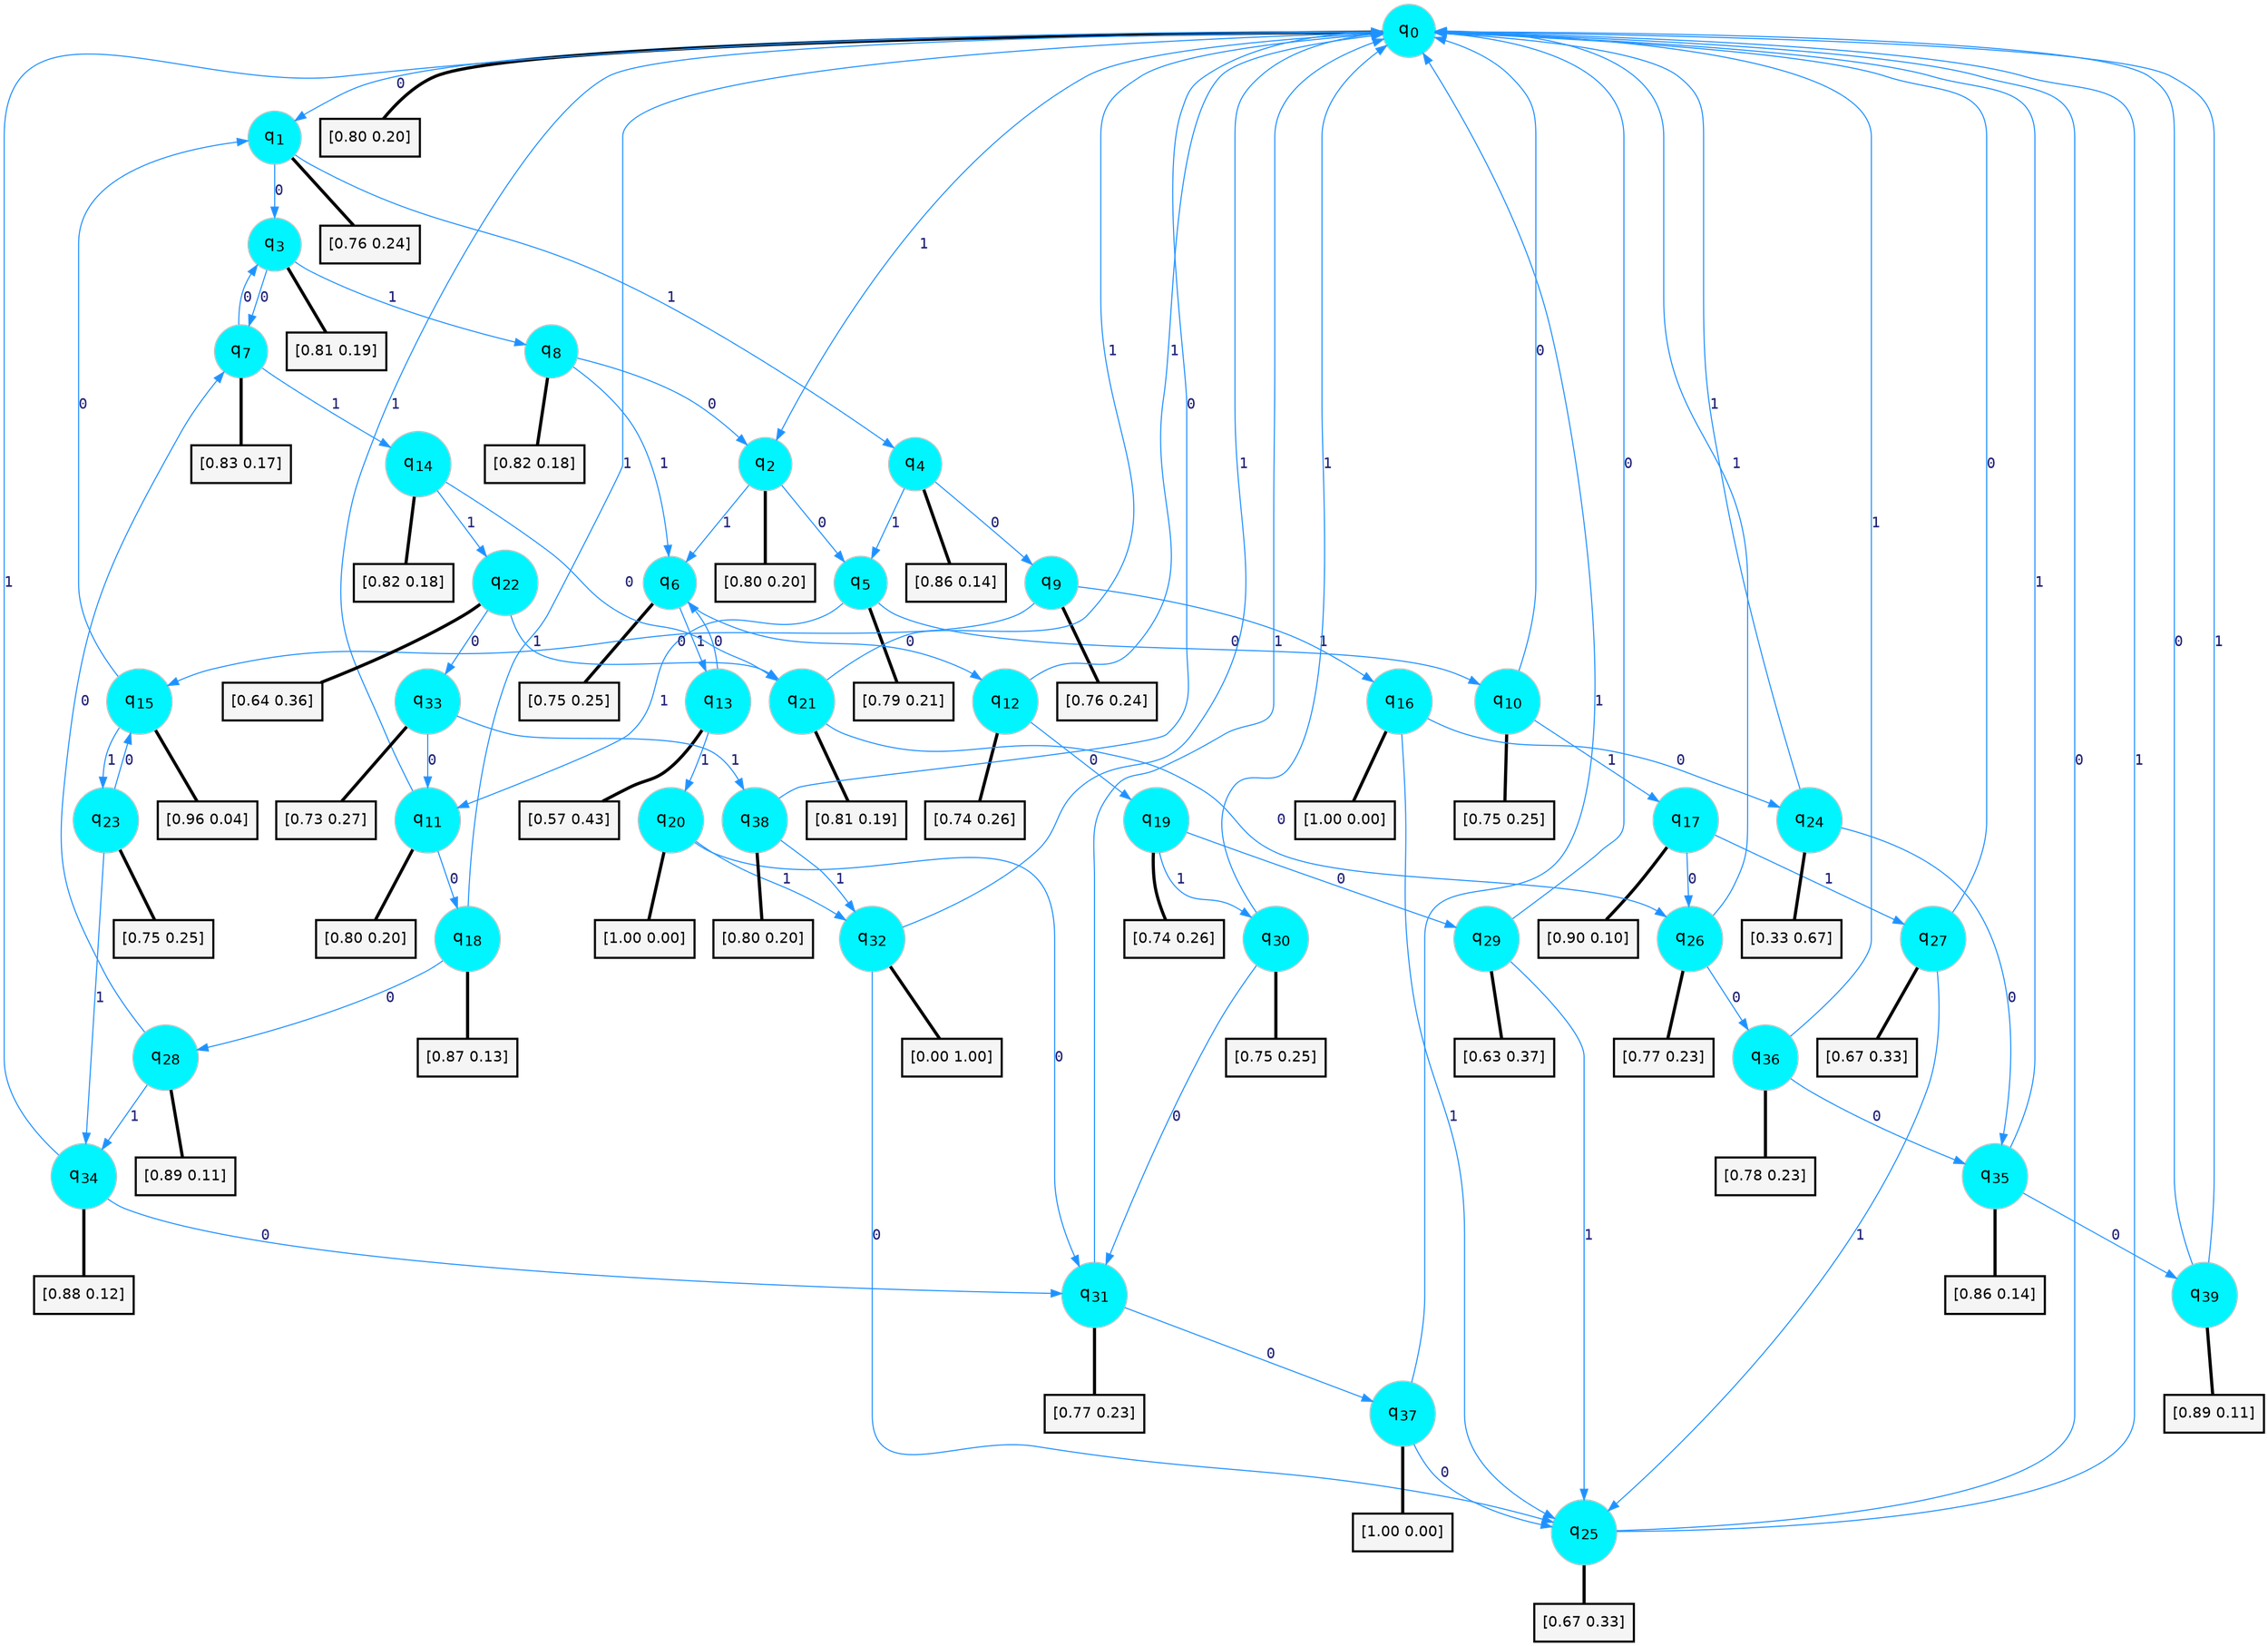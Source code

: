 digraph G {
graph [
bgcolor=transparent, dpi=300, rankdir=TD, size="40,25"];
node [
color=gray, fillcolor=turquoise1, fontcolor=black, fontname=Helvetica, fontsize=16, fontweight=bold, shape=circle, style=filled];
edge [
arrowsize=1, color=dodgerblue1, fontcolor=midnightblue, fontname=courier, fontweight=bold, penwidth=1, style=solid, weight=20];
0[label=<q<SUB>0</SUB>>];
1[label=<q<SUB>1</SUB>>];
2[label=<q<SUB>2</SUB>>];
3[label=<q<SUB>3</SUB>>];
4[label=<q<SUB>4</SUB>>];
5[label=<q<SUB>5</SUB>>];
6[label=<q<SUB>6</SUB>>];
7[label=<q<SUB>7</SUB>>];
8[label=<q<SUB>8</SUB>>];
9[label=<q<SUB>9</SUB>>];
10[label=<q<SUB>10</SUB>>];
11[label=<q<SUB>11</SUB>>];
12[label=<q<SUB>12</SUB>>];
13[label=<q<SUB>13</SUB>>];
14[label=<q<SUB>14</SUB>>];
15[label=<q<SUB>15</SUB>>];
16[label=<q<SUB>16</SUB>>];
17[label=<q<SUB>17</SUB>>];
18[label=<q<SUB>18</SUB>>];
19[label=<q<SUB>19</SUB>>];
20[label=<q<SUB>20</SUB>>];
21[label=<q<SUB>21</SUB>>];
22[label=<q<SUB>22</SUB>>];
23[label=<q<SUB>23</SUB>>];
24[label=<q<SUB>24</SUB>>];
25[label=<q<SUB>25</SUB>>];
26[label=<q<SUB>26</SUB>>];
27[label=<q<SUB>27</SUB>>];
28[label=<q<SUB>28</SUB>>];
29[label=<q<SUB>29</SUB>>];
30[label=<q<SUB>30</SUB>>];
31[label=<q<SUB>31</SUB>>];
32[label=<q<SUB>32</SUB>>];
33[label=<q<SUB>33</SUB>>];
34[label=<q<SUB>34</SUB>>];
35[label=<q<SUB>35</SUB>>];
36[label=<q<SUB>36</SUB>>];
37[label=<q<SUB>37</SUB>>];
38[label=<q<SUB>38</SUB>>];
39[label=<q<SUB>39</SUB>>];
40[label="[0.80 0.20]", shape=box,fontcolor=black, fontname=Helvetica, fontsize=14, penwidth=2, fillcolor=whitesmoke,color=black];
41[label="[0.76 0.24]", shape=box,fontcolor=black, fontname=Helvetica, fontsize=14, penwidth=2, fillcolor=whitesmoke,color=black];
42[label="[0.80 0.20]", shape=box,fontcolor=black, fontname=Helvetica, fontsize=14, penwidth=2, fillcolor=whitesmoke,color=black];
43[label="[0.81 0.19]", shape=box,fontcolor=black, fontname=Helvetica, fontsize=14, penwidth=2, fillcolor=whitesmoke,color=black];
44[label="[0.86 0.14]", shape=box,fontcolor=black, fontname=Helvetica, fontsize=14, penwidth=2, fillcolor=whitesmoke,color=black];
45[label="[0.79 0.21]", shape=box,fontcolor=black, fontname=Helvetica, fontsize=14, penwidth=2, fillcolor=whitesmoke,color=black];
46[label="[0.75 0.25]", shape=box,fontcolor=black, fontname=Helvetica, fontsize=14, penwidth=2, fillcolor=whitesmoke,color=black];
47[label="[0.83 0.17]", shape=box,fontcolor=black, fontname=Helvetica, fontsize=14, penwidth=2, fillcolor=whitesmoke,color=black];
48[label="[0.82 0.18]", shape=box,fontcolor=black, fontname=Helvetica, fontsize=14, penwidth=2, fillcolor=whitesmoke,color=black];
49[label="[0.76 0.24]", shape=box,fontcolor=black, fontname=Helvetica, fontsize=14, penwidth=2, fillcolor=whitesmoke,color=black];
50[label="[0.75 0.25]", shape=box,fontcolor=black, fontname=Helvetica, fontsize=14, penwidth=2, fillcolor=whitesmoke,color=black];
51[label="[0.80 0.20]", shape=box,fontcolor=black, fontname=Helvetica, fontsize=14, penwidth=2, fillcolor=whitesmoke,color=black];
52[label="[0.74 0.26]", shape=box,fontcolor=black, fontname=Helvetica, fontsize=14, penwidth=2, fillcolor=whitesmoke,color=black];
53[label="[0.57 0.43]", shape=box,fontcolor=black, fontname=Helvetica, fontsize=14, penwidth=2, fillcolor=whitesmoke,color=black];
54[label="[0.82 0.18]", shape=box,fontcolor=black, fontname=Helvetica, fontsize=14, penwidth=2, fillcolor=whitesmoke,color=black];
55[label="[0.96 0.04]", shape=box,fontcolor=black, fontname=Helvetica, fontsize=14, penwidth=2, fillcolor=whitesmoke,color=black];
56[label="[1.00 0.00]", shape=box,fontcolor=black, fontname=Helvetica, fontsize=14, penwidth=2, fillcolor=whitesmoke,color=black];
57[label="[0.90 0.10]", shape=box,fontcolor=black, fontname=Helvetica, fontsize=14, penwidth=2, fillcolor=whitesmoke,color=black];
58[label="[0.87 0.13]", shape=box,fontcolor=black, fontname=Helvetica, fontsize=14, penwidth=2, fillcolor=whitesmoke,color=black];
59[label="[0.74 0.26]", shape=box,fontcolor=black, fontname=Helvetica, fontsize=14, penwidth=2, fillcolor=whitesmoke,color=black];
60[label="[1.00 0.00]", shape=box,fontcolor=black, fontname=Helvetica, fontsize=14, penwidth=2, fillcolor=whitesmoke,color=black];
61[label="[0.81 0.19]", shape=box,fontcolor=black, fontname=Helvetica, fontsize=14, penwidth=2, fillcolor=whitesmoke,color=black];
62[label="[0.64 0.36]", shape=box,fontcolor=black, fontname=Helvetica, fontsize=14, penwidth=2, fillcolor=whitesmoke,color=black];
63[label="[0.75 0.25]", shape=box,fontcolor=black, fontname=Helvetica, fontsize=14, penwidth=2, fillcolor=whitesmoke,color=black];
64[label="[0.33 0.67]", shape=box,fontcolor=black, fontname=Helvetica, fontsize=14, penwidth=2, fillcolor=whitesmoke,color=black];
65[label="[0.67 0.33]", shape=box,fontcolor=black, fontname=Helvetica, fontsize=14, penwidth=2, fillcolor=whitesmoke,color=black];
66[label="[0.77 0.23]", shape=box,fontcolor=black, fontname=Helvetica, fontsize=14, penwidth=2, fillcolor=whitesmoke,color=black];
67[label="[0.67 0.33]", shape=box,fontcolor=black, fontname=Helvetica, fontsize=14, penwidth=2, fillcolor=whitesmoke,color=black];
68[label="[0.89 0.11]", shape=box,fontcolor=black, fontname=Helvetica, fontsize=14, penwidth=2, fillcolor=whitesmoke,color=black];
69[label="[0.63 0.37]", shape=box,fontcolor=black, fontname=Helvetica, fontsize=14, penwidth=2, fillcolor=whitesmoke,color=black];
70[label="[0.75 0.25]", shape=box,fontcolor=black, fontname=Helvetica, fontsize=14, penwidth=2, fillcolor=whitesmoke,color=black];
71[label="[0.77 0.23]", shape=box,fontcolor=black, fontname=Helvetica, fontsize=14, penwidth=2, fillcolor=whitesmoke,color=black];
72[label="[0.00 1.00]", shape=box,fontcolor=black, fontname=Helvetica, fontsize=14, penwidth=2, fillcolor=whitesmoke,color=black];
73[label="[0.73 0.27]", shape=box,fontcolor=black, fontname=Helvetica, fontsize=14, penwidth=2, fillcolor=whitesmoke,color=black];
74[label="[0.88 0.12]", shape=box,fontcolor=black, fontname=Helvetica, fontsize=14, penwidth=2, fillcolor=whitesmoke,color=black];
75[label="[0.86 0.14]", shape=box,fontcolor=black, fontname=Helvetica, fontsize=14, penwidth=2, fillcolor=whitesmoke,color=black];
76[label="[0.78 0.23]", shape=box,fontcolor=black, fontname=Helvetica, fontsize=14, penwidth=2, fillcolor=whitesmoke,color=black];
77[label="[1.00 0.00]", shape=box,fontcolor=black, fontname=Helvetica, fontsize=14, penwidth=2, fillcolor=whitesmoke,color=black];
78[label="[0.80 0.20]", shape=box,fontcolor=black, fontname=Helvetica, fontsize=14, penwidth=2, fillcolor=whitesmoke,color=black];
79[label="[0.89 0.11]", shape=box,fontcolor=black, fontname=Helvetica, fontsize=14, penwidth=2, fillcolor=whitesmoke,color=black];
0->1 [label=0];
0->2 [label=1];
0->40 [arrowhead=none, penwidth=3,color=black];
1->3 [label=0];
1->4 [label=1];
1->41 [arrowhead=none, penwidth=3,color=black];
2->5 [label=0];
2->6 [label=1];
2->42 [arrowhead=none, penwidth=3,color=black];
3->7 [label=0];
3->8 [label=1];
3->43 [arrowhead=none, penwidth=3,color=black];
4->9 [label=0];
4->5 [label=1];
4->44 [arrowhead=none, penwidth=3,color=black];
5->10 [label=0];
5->11 [label=1];
5->45 [arrowhead=none, penwidth=3,color=black];
6->12 [label=0];
6->13 [label=1];
6->46 [arrowhead=none, penwidth=3,color=black];
7->3 [label=0];
7->14 [label=1];
7->47 [arrowhead=none, penwidth=3,color=black];
8->2 [label=0];
8->6 [label=1];
8->48 [arrowhead=none, penwidth=3,color=black];
9->15 [label=0];
9->16 [label=1];
9->49 [arrowhead=none, penwidth=3,color=black];
10->0 [label=0];
10->17 [label=1];
10->50 [arrowhead=none, penwidth=3,color=black];
11->18 [label=0];
11->0 [label=1];
11->51 [arrowhead=none, penwidth=3,color=black];
12->19 [label=0];
12->0 [label=1];
12->52 [arrowhead=none, penwidth=3,color=black];
13->6 [label=0];
13->20 [label=1];
13->53 [arrowhead=none, penwidth=3,color=black];
14->21 [label=0];
14->22 [label=1];
14->54 [arrowhead=none, penwidth=3,color=black];
15->1 [label=0];
15->23 [label=1];
15->55 [arrowhead=none, penwidth=3,color=black];
16->24 [label=0];
16->25 [label=1];
16->56 [arrowhead=none, penwidth=3,color=black];
17->26 [label=0];
17->27 [label=1];
17->57 [arrowhead=none, penwidth=3,color=black];
18->28 [label=0];
18->0 [label=1];
18->58 [arrowhead=none, penwidth=3,color=black];
19->29 [label=0];
19->30 [label=1];
19->59 [arrowhead=none, penwidth=3,color=black];
20->31 [label=0];
20->32 [label=1];
20->60 [arrowhead=none, penwidth=3,color=black];
21->26 [label=0];
21->0 [label=1];
21->61 [arrowhead=none, penwidth=3,color=black];
22->33 [label=0];
22->21 [label=1];
22->62 [arrowhead=none, penwidth=3,color=black];
23->15 [label=0];
23->34 [label=1];
23->63 [arrowhead=none, penwidth=3,color=black];
24->35 [label=0];
24->0 [label=1];
24->64 [arrowhead=none, penwidth=3,color=black];
25->0 [label=0];
25->0 [label=1];
25->65 [arrowhead=none, penwidth=3,color=black];
26->36 [label=0];
26->0 [label=1];
26->66 [arrowhead=none, penwidth=3,color=black];
27->0 [label=0];
27->25 [label=1];
27->67 [arrowhead=none, penwidth=3,color=black];
28->7 [label=0];
28->34 [label=1];
28->68 [arrowhead=none, penwidth=3,color=black];
29->0 [label=0];
29->25 [label=1];
29->69 [arrowhead=none, penwidth=3,color=black];
30->31 [label=0];
30->0 [label=1];
30->70 [arrowhead=none, penwidth=3,color=black];
31->37 [label=0];
31->0 [label=1];
31->71 [arrowhead=none, penwidth=3,color=black];
32->25 [label=0];
32->0 [label=1];
32->72 [arrowhead=none, penwidth=3,color=black];
33->11 [label=0];
33->38 [label=1];
33->73 [arrowhead=none, penwidth=3,color=black];
34->31 [label=0];
34->0 [label=1];
34->74 [arrowhead=none, penwidth=3,color=black];
35->39 [label=0];
35->0 [label=1];
35->75 [arrowhead=none, penwidth=3,color=black];
36->35 [label=0];
36->0 [label=1];
36->76 [arrowhead=none, penwidth=3,color=black];
37->25 [label=0];
37->0 [label=1];
37->77 [arrowhead=none, penwidth=3,color=black];
38->0 [label=0];
38->32 [label=1];
38->78 [arrowhead=none, penwidth=3,color=black];
39->0 [label=0];
39->0 [label=1];
39->79 [arrowhead=none, penwidth=3,color=black];
}
